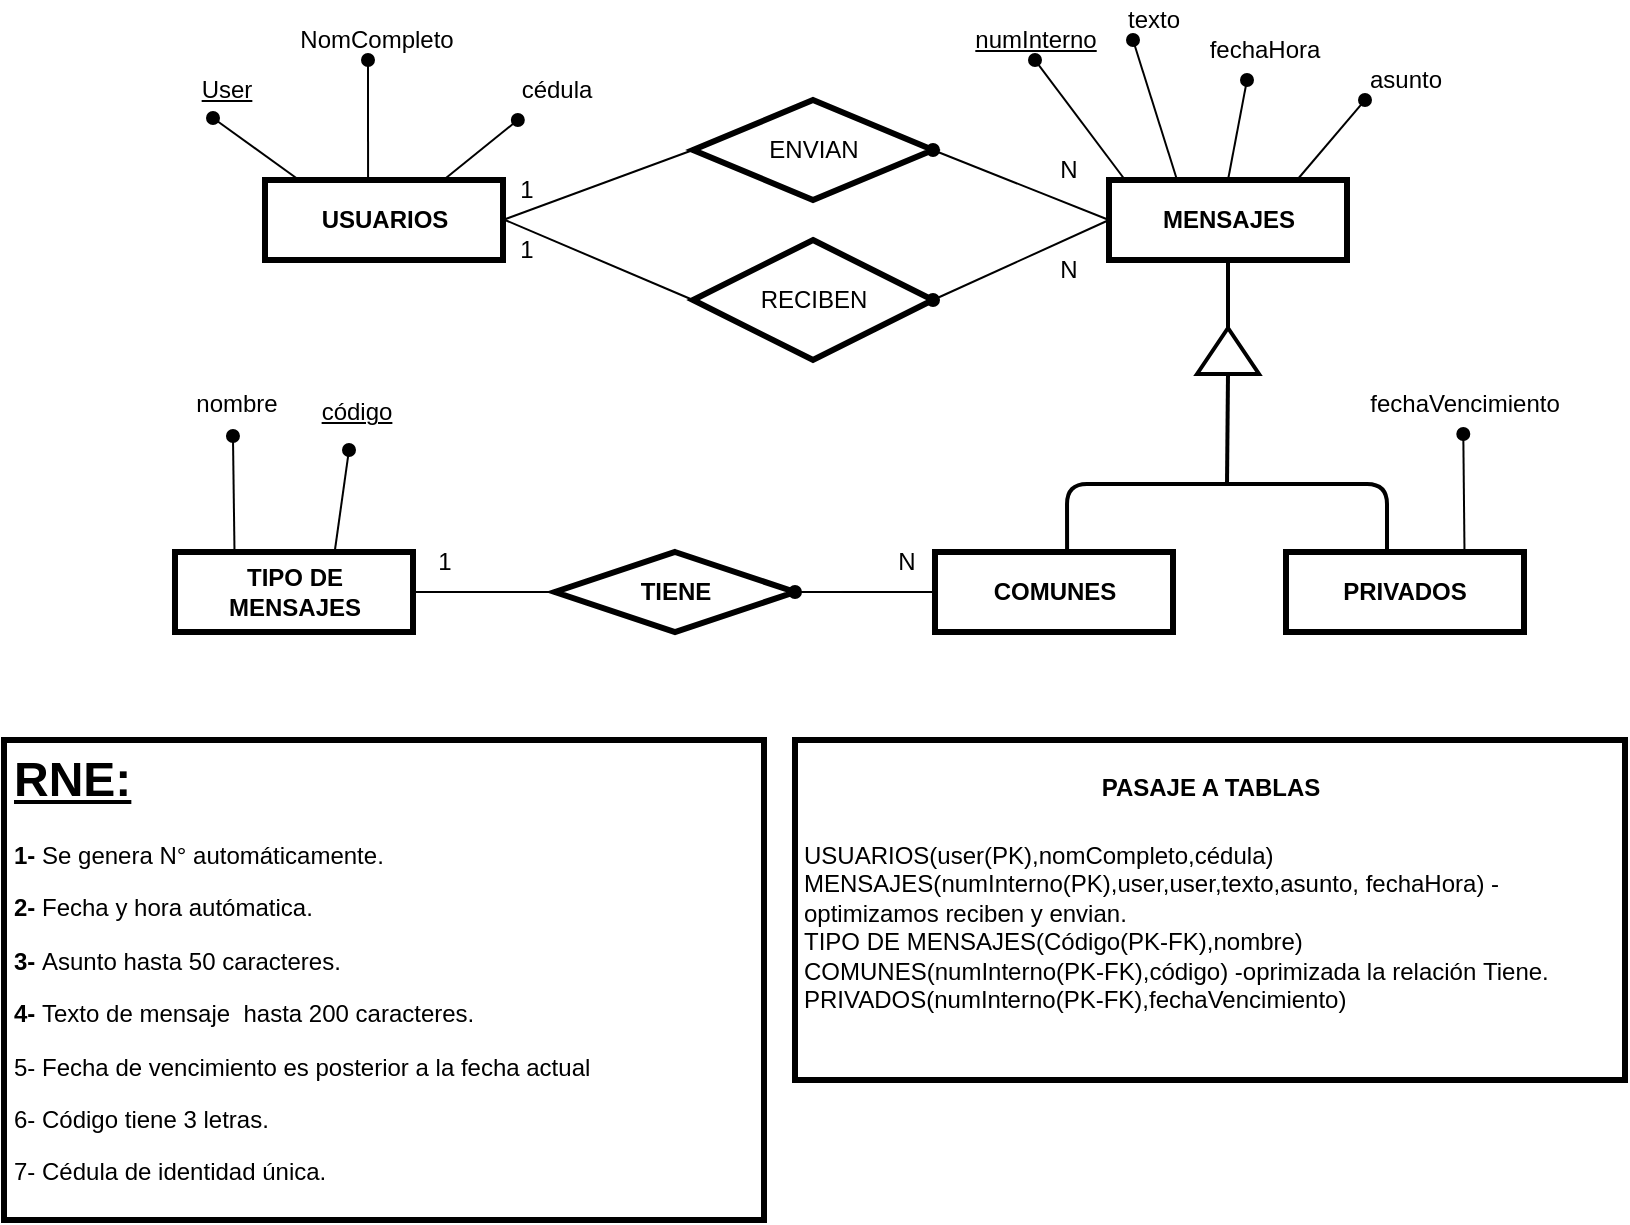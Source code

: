 <mxfile version="20.3.0" type="device"><diagram id="6ydbQbt6Awww4_k7A8s_" name="Página-1"><mxGraphModel dx="1278" dy="1810" grid="1" gridSize="10" guides="1" tooltips="1" connect="1" arrows="1" fold="1" page="1" pageScale="1" pageWidth="827" pageHeight="1169" math="0" shadow="0"><root><mxCell id="0"/><mxCell id="1" parent="0"/><mxCell id="l4neihjX-F_79YtAxehT-1" value="&lt;b&gt;USUARIOS&lt;br&gt;&lt;/b&gt;" style="rounded=0;whiteSpace=wrap;html=1;strokeWidth=3;" vertex="1" parent="1"><mxGeometry x="138.5" y="-1070" width="119" height="40" as="geometry"/></mxCell><mxCell id="l4neihjX-F_79YtAxehT-2" value="&lt;b&gt;MENSAJES&lt;br&gt;&lt;/b&gt;" style="rounded=0;whiteSpace=wrap;html=1;strokeWidth=3;" vertex="1" parent="1"><mxGeometry x="560.5" y="-1070" width="119" height="40" as="geometry"/></mxCell><mxCell id="l4neihjX-F_79YtAxehT-3" value="&lt;b&gt;TIPO DE MENSAJES&lt;br&gt;&lt;/b&gt;" style="rounded=0;whiteSpace=wrap;html=1;strokeWidth=3;" vertex="1" parent="1"><mxGeometry x="93.5" y="-884" width="119" height="40" as="geometry"/></mxCell><mxCell id="l4neihjX-F_79YtAxehT-4" value="&lt;b&gt;COMUNES&lt;/b&gt;" style="rounded=0;whiteSpace=wrap;html=1;strokeWidth=3;" vertex="1" parent="1"><mxGeometry x="473.5" y="-884" width="119" height="40" as="geometry"/></mxCell><mxCell id="l4neihjX-F_79YtAxehT-5" value="&lt;b&gt;PRIVADOS&lt;br&gt;&lt;/b&gt;" style="rounded=0;whiteSpace=wrap;html=1;strokeWidth=3;" vertex="1" parent="1"><mxGeometry x="649" y="-884" width="119" height="40" as="geometry"/></mxCell><mxCell id="l4neihjX-F_79YtAxehT-6" value="ENVIAN" style="rhombus;whiteSpace=wrap;html=1;strokeWidth=3;" vertex="1" parent="1"><mxGeometry x="352.5" y="-1110" width="120" height="50" as="geometry"/></mxCell><mxCell id="l4neihjX-F_79YtAxehT-7" value="&lt;b&gt;TIENE&lt;br&gt;&lt;/b&gt;" style="rhombus;whiteSpace=wrap;html=1;strokeWidth=3;" vertex="1" parent="1"><mxGeometry x="283.5" y="-884" width="120" height="40" as="geometry"/></mxCell><mxCell id="l4neihjX-F_79YtAxehT-8" value="" style="triangle;whiteSpace=wrap;html=1;rotation=-90;strokeWidth=2;" vertex="1" parent="1"><mxGeometry x="608.5" y="-1000" width="23" height="31" as="geometry"/></mxCell><mxCell id="l4neihjX-F_79YtAxehT-9" value="" style="endArrow=none;html=1;entryX=0.5;entryY=1;entryDx=0;entryDy=0;strokeWidth=2;exitX=1;exitY=0.5;exitDx=0;exitDy=0;" edge="1" parent="1" source="l4neihjX-F_79YtAxehT-8" target="l4neihjX-F_79YtAxehT-2"><mxGeometry width="50" height="50" relative="1" as="geometry"><mxPoint x="615.5" y="-934" as="sourcePoint"/><mxPoint x="614" y="-964" as="targetPoint"/></mxGeometry></mxCell><mxCell id="l4neihjX-F_79YtAxehT-10" value="" style="endArrow=none;html=1;strokeWidth=2;entryX=0;entryY=0.5;entryDx=0;entryDy=0;" edge="1" parent="1" target="l4neihjX-F_79YtAxehT-8"><mxGeometry width="50" height="50" relative="1" as="geometry"><mxPoint x="619.5" y="-918" as="sourcePoint"/><mxPoint x="619" y="-977" as="targetPoint"/></mxGeometry></mxCell><mxCell id="l4neihjX-F_79YtAxehT-11" value="" style="endArrow=none;html=1;strokeWidth=2;exitX=0.555;exitY=0;exitDx=0;exitDy=0;exitPerimeter=0;" edge="1" parent="1" source="l4neihjX-F_79YtAxehT-4"><mxGeometry width="50" height="50" relative="1" as="geometry"><mxPoint x="539.5" y="-894" as="sourcePoint"/><mxPoint x="699.5" y="-884" as="targetPoint"/><Array as="points"><mxPoint x="539.5" y="-918"/><mxPoint x="618.5" y="-918"/><mxPoint x="699.5" y="-918"/></Array></mxGeometry></mxCell><mxCell id="l4neihjX-F_79YtAxehT-12" value="" style="endArrow=none;html=1;rounded=0;entryX=0;entryY=0.5;entryDx=0;entryDy=0;exitX=1;exitY=0.5;exitDx=0;exitDy=0;startArrow=oval;startFill=1;" edge="1" parent="1" source="l4neihjX-F_79YtAxehT-6" target="l4neihjX-F_79YtAxehT-2"><mxGeometry width="50" height="50" relative="1" as="geometry"><mxPoint x="482.5" y="-1010" as="sourcePoint"/><mxPoint x="564.5" y="-1040" as="targetPoint"/></mxGeometry></mxCell><mxCell id="l4neihjX-F_79YtAxehT-13" value="" style="endArrow=none;html=1;rounded=0;entryX=0;entryY=0.5;entryDx=0;entryDy=0;exitX=1;exitY=0.5;exitDx=0;exitDy=0;endFill=0;" edge="1" parent="1" source="l4neihjX-F_79YtAxehT-1" target="l4neihjX-F_79YtAxehT-6"><mxGeometry width="50" height="50" relative="1" as="geometry"><mxPoint x="267.5" y="-1040" as="sourcePoint"/><mxPoint x="362.5" y="-1010" as="targetPoint"/></mxGeometry></mxCell><mxCell id="l4neihjX-F_79YtAxehT-14" value="" style="endArrow=none;html=1;rounded=0;exitX=1;exitY=0.5;exitDx=0;exitDy=0;" edge="1" parent="1" source="l4neihjX-F_79YtAxehT-3" target="l4neihjX-F_79YtAxehT-7"><mxGeometry width="50" height="50" relative="1" as="geometry"><mxPoint x="423.5" y="-944" as="sourcePoint"/><mxPoint x="473.5" y="-994" as="targetPoint"/></mxGeometry></mxCell><mxCell id="l4neihjX-F_79YtAxehT-15" value="" style="endArrow=none;html=1;rounded=0;entryX=0;entryY=0.5;entryDx=0;entryDy=0;startArrow=oval;startFill=1;" edge="1" parent="1" target="l4neihjX-F_79YtAxehT-4"><mxGeometry width="50" height="50" relative="1" as="geometry"><mxPoint x="403.5" y="-864" as="sourcePoint"/><mxPoint x="293.5" y="-854" as="targetPoint"/></mxGeometry></mxCell><mxCell id="l4neihjX-F_79YtAxehT-16" value="1" style="text;html=1;align=center;verticalAlign=middle;resizable=0;points=[];autosize=1;strokeColor=none;fillColor=none;" vertex="1" parent="1"><mxGeometry x="253.5" y="-1080" width="30" height="30" as="geometry"/></mxCell><mxCell id="l4neihjX-F_79YtAxehT-17" value="N" style="text;html=1;align=center;verticalAlign=middle;resizable=0;points=[];autosize=1;strokeColor=none;fillColor=none;" vertex="1" parent="1"><mxGeometry x="443.5" y="-894" width="30" height="30" as="geometry"/></mxCell><mxCell id="l4neihjX-F_79YtAxehT-18" value="1" style="text;html=1;align=center;verticalAlign=middle;resizable=0;points=[];autosize=1;strokeColor=none;fillColor=none;" vertex="1" parent="1"><mxGeometry x="212.5" y="-894" width="30" height="30" as="geometry"/></mxCell><mxCell id="l4neihjX-F_79YtAxehT-19" value="numInterno" style="text;html=1;strokeColor=none;fillColor=none;align=center;verticalAlign=middle;whiteSpace=wrap;rounded=0;fontSize=12;fontStyle=4" vertex="1" parent="1"><mxGeometry x="503.5" y="-1150" width="40" height="20" as="geometry"/></mxCell><mxCell id="l4neihjX-F_79YtAxehT-20" value="" style="endArrow=none;html=1;fontSize=19;startSize=6;endSize=6;sourcePerimeterSpacing=0;targetPerimeterSpacing=0;strokeColor=#000000;startArrow=oval;startFill=1;entryX=0.286;entryY=0;entryDx=0;entryDy=0;exitX=0.25;exitY=1;exitDx=0;exitDy=0;entryPerimeter=0;" edge="1" parent="1" source="l4neihjX-F_79YtAxehT-21" target="l4neihjX-F_79YtAxehT-2"><mxGeometry width="50" height="50" relative="1" as="geometry"><mxPoint x="608.5" y="-1105.39" as="sourcePoint"/><mxPoint x="608.0" y="-1070" as="targetPoint"/></mxGeometry></mxCell><mxCell id="l4neihjX-F_79YtAxehT-21" value="texto" style="text;html=1;strokeColor=none;fillColor=none;align=center;verticalAlign=middle;whiteSpace=wrap;rounded=0;fontSize=12;" vertex="1" parent="1"><mxGeometry x="562.5" y="-1160" width="40" height="20" as="geometry"/></mxCell><mxCell id="l4neihjX-F_79YtAxehT-22" value="" style="endArrow=none;html=1;fontSize=19;startSize=6;endSize=6;sourcePerimeterSpacing=0;targetPerimeterSpacing=0;strokeColor=#000000;startArrow=oval;startFill=1;entryX=0.79;entryY=0;entryDx=0;entryDy=0;exitX=0;exitY=1;exitDx=0;exitDy=0;entryPerimeter=0;" edge="1" parent="1" source="l4neihjX-F_79YtAxehT-23" target="l4neihjX-F_79YtAxehT-2"><mxGeometry width="50" height="50" relative="1" as="geometry"><mxPoint x="637.5" y="-1085.39" as="sourcePoint"/><mxPoint x="637.75" y="-1070" as="targetPoint"/></mxGeometry></mxCell><mxCell id="l4neihjX-F_79YtAxehT-23" value="asunto" style="text;html=1;strokeColor=none;fillColor=none;align=center;verticalAlign=middle;whiteSpace=wrap;rounded=0;fontSize=12;" vertex="1" parent="1"><mxGeometry x="688.5" y="-1130" width="40" height="20" as="geometry"/></mxCell><mxCell id="l4neihjX-F_79YtAxehT-24" value="" style="endArrow=none;html=1;fontSize=19;startSize=6;endSize=6;sourcePerimeterSpacing=0;targetPerimeterSpacing=0;strokeColor=#000000;startArrow=oval;startFill=1;exitX=0.4;exitY=1;exitDx=0;exitDy=0;exitPerimeter=0;entryX=0.5;entryY=0;entryDx=0;entryDy=0;" edge="1" parent="1" source="l4neihjX-F_79YtAxehT-25" target="l4neihjX-F_79YtAxehT-2"><mxGeometry width="50" height="50" relative="1" as="geometry"><mxPoint x="618.5" y="-1140" as="sourcePoint"/><mxPoint x="598.5" y="-1070" as="targetPoint"/></mxGeometry></mxCell><mxCell id="l4neihjX-F_79YtAxehT-25" value="fechaHora" style="text;html=1;align=center;verticalAlign=middle;resizable=0;points=[];autosize=1;strokeColor=none;fillColor=none;" vertex="1" parent="1"><mxGeometry x="597.5" y="-1150" width="80" height="30" as="geometry"/></mxCell><mxCell id="l4neihjX-F_79YtAxehT-26" value="" style="endArrow=none;html=1;fontSize=19;startSize=6;endSize=6;sourcePerimeterSpacing=0;targetPerimeterSpacing=0;strokeColor=#000000;startArrow=oval;startFill=1;entryX=0.118;entryY=0;entryDx=0;entryDy=0;entryPerimeter=0;exitX=0.5;exitY=1;exitDx=0;exitDy=0;" edge="1" parent="1"><mxGeometry width="50" height="50" relative="1" as="geometry"><mxPoint x="523.5" y="-1130" as="sourcePoint"/><mxPoint x="568.542" y="-1070" as="targetPoint"/></mxGeometry></mxCell><mxCell id="l4neihjX-F_79YtAxehT-27" value="" style="endArrow=none;html=1;fontSize=19;startSize=6;endSize=6;sourcePerimeterSpacing=0;targetPerimeterSpacing=0;strokeColor=#000000;startArrow=oval;startFill=1;entryX=0.433;entryY=-0.01;entryDx=0;entryDy=0;exitX=0.465;exitY=0.833;exitDx=0;exitDy=0;exitPerimeter=0;entryPerimeter=0;" edge="1" parent="1" source="l4neihjX-F_79YtAxehT-28" target="l4neihjX-F_79YtAxehT-1"><mxGeometry width="50" height="50" relative="1" as="geometry"><mxPoint x="138.5" y="-1120" as="sourcePoint"/><mxPoint x="578.542" y="-1060" as="targetPoint"/></mxGeometry></mxCell><mxCell id="l4neihjX-F_79YtAxehT-28" value="NomCompleto" style="text;html=1;align=center;verticalAlign=middle;resizable=0;points=[];autosize=1;strokeColor=none;fillColor=none;" vertex="1" parent="1"><mxGeometry x="143.5" y="-1155" width="100" height="30" as="geometry"/></mxCell><mxCell id="l4neihjX-F_79YtAxehT-29" value="" style="endArrow=none;html=1;fontSize=19;startSize=6;endSize=6;sourcePerimeterSpacing=0;targetPerimeterSpacing=0;strokeColor=#000000;startArrow=oval;startFill=1;entryX=0.143;entryY=0;entryDx=0;entryDy=0;entryPerimeter=0;exitX=0.38;exitY=0.967;exitDx=0;exitDy=0;exitPerimeter=0;" edge="1" parent="1" source="l4neihjX-F_79YtAxehT-30" target="l4neihjX-F_79YtAxehT-1"><mxGeometry width="50" height="50" relative="1" as="geometry"><mxPoint x="188.5" y="-1130" as="sourcePoint"/><mxPoint x="178.25" y="-1060" as="targetPoint"/></mxGeometry></mxCell><mxCell id="l4neihjX-F_79YtAxehT-30" value="&lt;u&gt;User&lt;/u&gt;" style="text;html=1;align=center;verticalAlign=middle;resizable=0;points=[];autosize=1;strokeColor=none;fillColor=none;" vertex="1" parent="1"><mxGeometry x="93.5" y="-1130" width="50" height="30" as="geometry"/></mxCell><mxCell id="l4neihjX-F_79YtAxehT-33" value="cédula" style="text;html=1;align=center;verticalAlign=middle;resizable=0;points=[];autosize=1;strokeColor=none;fillColor=none;" vertex="1" parent="1"><mxGeometry x="253.5" y="-1130" width="60" height="30" as="geometry"/></mxCell><mxCell id="l4neihjX-F_79YtAxehT-34" value="" style="endArrow=none;html=1;fontSize=19;startSize=6;endSize=6;sourcePerimeterSpacing=0;targetPerimeterSpacing=0;strokeColor=#000000;startArrow=oval;startFill=1;entryX=0.75;entryY=0;entryDx=0;entryDy=0;" edge="1" parent="1"><mxGeometry width="50" height="50" relative="1" as="geometry"><mxPoint x="264.917" y="-1100" as="sourcePoint"/><mxPoint x="227.75" y="-1070" as="targetPoint"/></mxGeometry></mxCell><mxCell id="l4neihjX-F_79YtAxehT-35" value="" style="endArrow=none;html=1;fontSize=19;startSize=6;endSize=6;sourcePerimeterSpacing=0;targetPerimeterSpacing=0;strokeColor=#000000;startArrow=oval;startFill=1;entryX=0.75;entryY=0;entryDx=0;entryDy=0;" edge="1" parent="1" source="l4neihjX-F_79YtAxehT-36" target="l4neihjX-F_79YtAxehT-5"><mxGeometry width="50" height="50" relative="1" as="geometry"><mxPoint x="742.5" y="-934" as="sourcePoint"/><mxPoint x="242.75" y="-1094" as="targetPoint"/></mxGeometry></mxCell><mxCell id="l4neihjX-F_79YtAxehT-36" value="fechaVencimiento" style="text;html=1;align=center;verticalAlign=middle;resizable=0;points=[];autosize=1;strokeColor=none;fillColor=none;" vertex="1" parent="1"><mxGeometry x="677.5" y="-973" width="120" height="30" as="geometry"/></mxCell><mxCell id="l4neihjX-F_79YtAxehT-37" value="" style="endArrow=none;html=1;fontSize=19;startSize=6;endSize=6;sourcePerimeterSpacing=0;targetPerimeterSpacing=0;strokeColor=#000000;startArrow=oval;startFill=1;entryX=0.25;entryY=0;entryDx=0;entryDy=0;exitX=0.483;exitY=1.033;exitDx=0;exitDy=0;exitPerimeter=0;" edge="1" parent="1" source="l4neihjX-F_79YtAxehT-38" target="l4neihjX-F_79YtAxehT-3"><mxGeometry width="50" height="50" relative="1" as="geometry"><mxPoint x="123.5" y="-934" as="sourcePoint"/><mxPoint x="242.75" y="-1094" as="targetPoint"/></mxGeometry></mxCell><mxCell id="l4neihjX-F_79YtAxehT-38" value="nombre" style="text;html=1;align=center;verticalAlign=middle;resizable=0;points=[];autosize=1;strokeColor=none;fillColor=none;" vertex="1" parent="1"><mxGeometry x="93.5" y="-973" width="60" height="30" as="geometry"/></mxCell><mxCell id="l4neihjX-F_79YtAxehT-39" value="" style="endArrow=none;html=1;fontSize=19;startSize=6;endSize=6;sourcePerimeterSpacing=0;targetPerimeterSpacing=0;strokeColor=#000000;startArrow=oval;startFill=1;entryX=0.672;entryY=-0.025;entryDx=0;entryDy=0;entryPerimeter=0;exitX=0.45;exitY=1.133;exitDx=0;exitDy=0;exitPerimeter=0;" edge="1" parent="1" source="l4neihjX-F_79YtAxehT-40" target="l4neihjX-F_79YtAxehT-3"><mxGeometry width="50" height="50" relative="1" as="geometry"><mxPoint x="183.5" y="-944" as="sourcePoint"/><mxPoint x="133.25" y="-874" as="targetPoint"/></mxGeometry></mxCell><mxCell id="l4neihjX-F_79YtAxehT-40" value="&lt;u&gt;código&lt;/u&gt;" style="text;html=1;align=center;verticalAlign=middle;resizable=0;points=[];autosize=1;strokeColor=none;fillColor=none;" vertex="1" parent="1"><mxGeometry x="153.5" y="-969" width="60" height="30" as="geometry"/></mxCell><mxCell id="l4neihjX-F_79YtAxehT-41" value="&lt;h1&gt;&lt;u&gt;RNE:&lt;/u&gt;&lt;/h1&gt;&lt;div&gt;&lt;b&gt;1-&lt;/b&gt;&amp;nbsp;Se genera N° automáticamente.&lt;span style=&quot;background-color: initial;&quot;&gt;&amp;nbsp;&lt;/span&gt;&lt;/div&gt;&lt;p&gt;&lt;b&gt;2-&lt;/b&gt;&amp;nbsp;Fecha y hora autómatica.&lt;/p&gt;&lt;p&gt;&lt;b&gt;3-&lt;/b&gt;&amp;nbsp;Asunto hasta 50 caracteres.&lt;/p&gt;&lt;p&gt;&lt;b style=&quot;background-color: initial;&quot;&gt;4-&lt;/b&gt;&lt;span style=&quot;background-color: initial;&quot;&gt;&amp;nbsp;Texto de mensaje&amp;nbsp; hasta 200 caracteres.&lt;/span&gt;&lt;/p&gt;&lt;p&gt;5- Fecha de vencimiento es posterior a la fecha actual&lt;/p&gt;&lt;p&gt;6- Código tiene 3 letras.&lt;/p&gt;&lt;p&gt;7- Cédula de identidad única.&lt;/p&gt;&lt;p&gt;&lt;br&gt;&lt;/p&gt;&lt;p&gt;&lt;br&gt;&lt;/p&gt;" style="text;html=1;fillColor=#ffffff;spacing=5;spacingTop=-20;whiteSpace=wrap;overflow=hidden;rounded=0;strokeWidth=3;strokeColor=#000000;" vertex="1" parent="1"><mxGeometry x="8" y="-790" width="380" height="240" as="geometry"/></mxCell><mxCell id="l4neihjX-F_79YtAxehT-42" value="&lt;h1&gt;&lt;font style=&quot;font-size: 12px&quot;&gt;PASAJE A TABLAS&lt;/font&gt;&lt;/h1&gt;&lt;div&gt;&lt;font style=&quot;&quot;&gt;&lt;div style=&quot;font-size: 12px; text-align: left;&quot;&gt;USUARIOS(user(PK),nomCompleto,cédula)&lt;/div&gt;&lt;div style=&quot;font-size: 12px;&quot;&gt;&lt;div style=&quot;text-align: left;&quot;&gt;&lt;span style=&quot;background-color: initial;&quot;&gt;MENSAJES(&lt;/span&gt;&lt;span style=&quot;background-color: initial;&quot;&gt;numInterno&lt;/span&gt;&lt;span style=&quot;background-color: initial;&quot;&gt;(PK)&lt;/span&gt;&lt;span style=&quot;background-color: initial;&quot;&gt;,&lt;/span&gt;&lt;span style=&quot;background-color: initial;&quot;&gt;user,user&lt;/span&gt;&lt;span style=&quot;background-color: initial;&quot;&gt;,&lt;/span&gt;&lt;span style=&quot;background-color: initial;&quot;&gt;texto,asunto, fechaHora&lt;/span&gt;&lt;span style=&quot;background-color: initial;&quot;&gt;) -&lt;/span&gt;&lt;span style=&quot;background-color: initial;&quot;&gt;optimizamos reciben y envian.&lt;/span&gt;&lt;br&gt;&lt;/div&gt;&lt;/div&gt;&lt;div style=&quot;text-align: left;&quot;&gt;TIPO DE MENSAJES(Código(PK-FK&lt;span style=&quot;background-color: initial;&quot;&gt;),nombre)&lt;/span&gt;&lt;/div&gt;&lt;/font&gt;&lt;/div&gt;&lt;div style=&quot;text-align: left;&quot;&gt;&lt;span style=&quot;background-color: initial;&quot;&gt;COMUNES(&lt;/span&gt;&lt;span style=&quot;background-color: initial;&quot;&gt;numInterno(PK-FK),código&lt;/span&gt;&lt;span style=&quot;background-color: initial;&quot;&gt;) -oprimizada la relación&amp;nbsp;&lt;/span&gt;&lt;span style=&quot;background-color: initial;&quot;&gt;Tiene.&lt;/span&gt;&lt;/div&gt;&lt;div style=&quot;text-align: left;&quot;&gt;&lt;span style=&quot;background-color: initial;&quot;&gt;PRIVADOS(numInterno(PK-FK),fechaVencimiento)&lt;/span&gt;&lt;br&gt;&lt;/div&gt;&lt;div style=&quot;text-align: left;&quot;&gt;&lt;br&gt;&lt;/div&gt;&lt;span style=&quot;text-align: left;&quot;&gt;&lt;br&gt;&lt;/span&gt;" style="text;html=1;fillColor=#ffffff;spacing=5;spacingTop=-20;whiteSpace=wrap;overflow=hidden;rounded=0;strokeWidth=3;strokeColor=#000000;align=center;" vertex="1" parent="1"><mxGeometry x="403.5" y="-790" width="415" height="170" as="geometry"/></mxCell><mxCell id="l4neihjX-F_79YtAxehT-43" value="N" style="text;html=1;align=center;verticalAlign=middle;resizable=0;points=[];autosize=1;strokeColor=none;fillColor=none;" vertex="1" parent="1"><mxGeometry x="524.5" y="-1090" width="30" height="30" as="geometry"/></mxCell><mxCell id="l4neihjX-F_79YtAxehT-44" value="RECIBEN" style="rhombus;whiteSpace=wrap;html=1;strokeWidth=3;" vertex="1" parent="1"><mxGeometry x="352.5" y="-1040" width="120" height="60" as="geometry"/></mxCell><mxCell id="l4neihjX-F_79YtAxehT-45" value="" style="endArrow=none;html=1;rounded=0;exitX=1;exitY=0.5;exitDx=0;exitDy=0;startArrow=oval;startFill=1;entryX=0;entryY=0.5;entryDx=0;entryDy=0;" edge="1" parent="1" source="l4neihjX-F_79YtAxehT-44" target="l4neihjX-F_79YtAxehT-2"><mxGeometry width="50" height="50" relative="1" as="geometry"><mxPoint x="483.5" y="-1090" as="sourcePoint"/><mxPoint x="548.5" y="-1050" as="targetPoint"/></mxGeometry></mxCell><mxCell id="l4neihjX-F_79YtAxehT-46" value="" style="endArrow=none;html=1;rounded=0;entryX=0;entryY=0.5;entryDx=0;entryDy=0;endFill=0;" edge="1" parent="1" target="l4neihjX-F_79YtAxehT-44"><mxGeometry width="50" height="50" relative="1" as="geometry"><mxPoint x="258.5" y="-1050" as="sourcePoint"/><mxPoint x="363.5" y="-1090" as="targetPoint"/></mxGeometry></mxCell><mxCell id="l4neihjX-F_79YtAxehT-47" value="1" style="text;html=1;align=center;verticalAlign=middle;resizable=0;points=[];autosize=1;strokeColor=none;fillColor=none;" vertex="1" parent="1"><mxGeometry x="253.5" y="-1050" width="30" height="30" as="geometry"/></mxCell><mxCell id="l4neihjX-F_79YtAxehT-48" value="N" style="text;html=1;align=center;verticalAlign=middle;resizable=0;points=[];autosize=1;strokeColor=none;fillColor=none;" vertex="1" parent="1"><mxGeometry x="524.5" y="-1040" width="30" height="30" as="geometry"/></mxCell></root></mxGraphModel></diagram></mxfile>